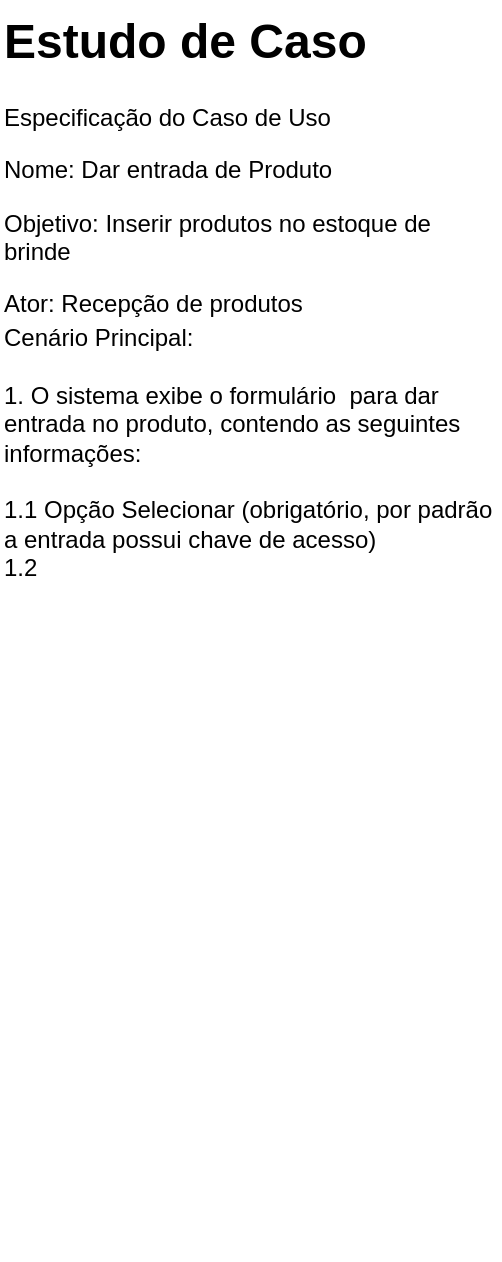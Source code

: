 <mxfile version="24.8.1">
  <diagram name="Página-1" id="yyB9Nb3cehIWXaKLEjLL">
    <mxGraphModel dx="1674" dy="826" grid="1" gridSize="10" guides="1" tooltips="1" connect="1" arrows="1" fold="1" page="1" pageScale="1" pageWidth="827" pageHeight="1169" math="0" shadow="0">
      <root>
        <mxCell id="0" />
        <mxCell id="1" parent="0" />
        <mxCell id="0T8ld3JZIWsMlSCex7S9-2" value="&lt;h1 style=&quot;margin-top: 0px;&quot;&gt;Estudo de Caso&lt;/h1&gt;&lt;p&gt;Especificação do Caso de Uso&lt;br&gt;&lt;/p&gt;&lt;p&gt;Nome: Dar entrada de Produto&lt;/p&gt;&lt;p&gt;Objetivo: Inserir produtos no estoque de brinde&lt;/p&gt;&lt;p&gt;Ator: Recepção de produtos&lt;/p&gt;" style="text;html=1;whiteSpace=wrap;overflow=hidden;rounded=0;" parent="1" vertex="1">
          <mxGeometry x="50" y="20" width="250" height="160" as="geometry" />
        </mxCell>
        <mxCell id="0T8ld3JZIWsMlSCex7S9-7" value="Cenário Principal:&lt;div&gt;&lt;br&gt;&lt;/div&gt;&lt;div&gt;1. O sistema exibe o formulário&amp;nbsp; para dar entrada no produto, contendo as seguintes informações:&lt;/div&gt;&lt;div&gt;&lt;br&gt;&lt;/div&gt;&lt;div&gt;1.1 Opção Selecionar (obrigatório, por padrão a entrada possui chave de acesso)&lt;/div&gt;&lt;div&gt;1.2&amp;nbsp;&lt;/div&gt;" style="text;spacingTop=-5;whiteSpace=wrap;html=1;align=left;fontSize=12;fontFamily=Helvetica;fillColor=none;strokeColor=none;" parent="1" vertex="1">
          <mxGeometry x="50" y="180" width="250" height="470" as="geometry" />
        </mxCell>
      </root>
    </mxGraphModel>
  </diagram>
</mxfile>
